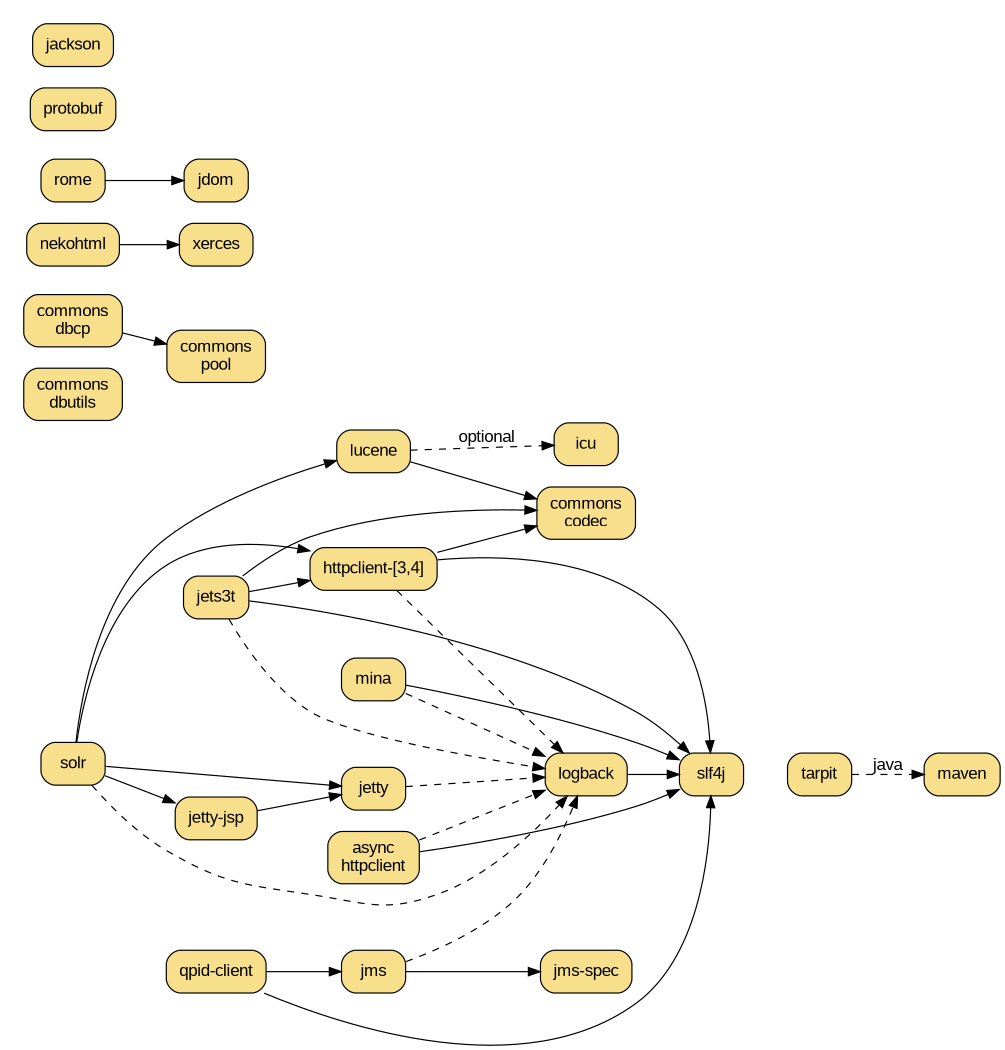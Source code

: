 digraph "RJack Gem Dependency Graph" {
  bgcolor="transparent";
  rankdir=LR;
  size="7.0,7.0";
  node [ shape=box, style="filled,rounded", fillcolor="#f8df8b",
         fontname="Arial", margin="0.15,0.1" ];
  edge [ fontname="Arial" ];

  "solr"          [ target=_parent, URL="solr/" ];
  "lucene"        [ target=_parent, URL="lucene/" ];

  "jets3t"        [ target=_parent, URL="jets3t/" ];

  "httpclient"    [ target=_parent, URL="httpclient-3/",
                          shape=record, label="httpclient-[3,4]" ];

  "icu"           [ target=_parent, URL="icu/" ];

  "jetty"         [ target=_parent, URL="jetty/" ];
  "jetty-jsp"     [ target=_parent, URL="jetty-jsp/" ];

  "slf4j"         [ target=_parent, URL="slf4j/", group=log ];
  "logback"       [ target=_parent, URL="logback/", group=log ];

  "commons-codec" [ label=<commons<br/>codec>
                    target=_parent, URL="commons-codec/", group=commons ];

  "jms-spec"      [ target=_parent, URL="jms-spec/", group=net ];
  "jms"           [ target=_parent, URL="jms/", group=net ];
  "mina"          [ target=_parent, URL="mina/", group=net ];
  "qpid-client"   [ target=_parent, URL="qpid-client/", group=net ];

  "async-httpclient" [ label=<async<br/>httpclient>
                       target=_parent, URL="async-httpclient/" ];

  subgraph cluster_db {
    style=invis
    "commons-dbcp"    [ label=<commons<br/>dbcp>
                        target=_parent, URL="commons-dbcp/", group=commons ];
    "commons-dbutils" [ label=<commons<br/>dbutils>
                        target=_parent, URL="commons-dbutils/", group=commons ];
    "commons-pool"    [ label=<commons<br/>pool>
                        target=_parent, URL="commons-pool/", group=commons ];
  }

  subgraph cluster_xml {
    style=invis
    "rome"          [ target=_parent, URL="rome/", group=ml ];
    "jdom"          [ target=_parent, URL="jdom/", group=ml ];
    "nekohtml"      [ target=_parent, URL="nekohtml/", group=ml ];
    "xerces"        [ target=_parent, URL="xerces/", group=ml ];
  }

  subgraph cluster_alt_parse {
    style=invis
    "jackson"       [ target=_parent, URL="jackson/" ];
    "protobuf"      [ target=_parent, URL="protobuf/" ];
  }

  "tarpit"        [ target=_parent, URL="tarpit/" ];
  "maven"         [ target=_parent, URL="maven/" ];

  "commons-dbcp" -> "commons-pool";
  "commons-dbutils" -> "commons-pool" [ style=invis ];

  "tarpit"       -> "maven" [ style=dashed, label="java" ];

  "jets3t"       -> "logback" [ style=dashed ];
  "jets3t"       -> "httpclient";
  "jets3t"       -> "commons-codec";
  "jets3t"       -> "slf4j";

  "rome"         -> "jdom"
  "nekohtml"     -> "xerces"

  "httpclient"   -> "commons-codec";
  "httpclient"   -> "logback" [ style=dashed ];
  "httpclient"   -> "slf4j";

  "jetty-jsp"    -> "jetty";
  "jetty"        -> "logback" [ style=dashed ];
#  "jetty"        -> "slf4j"   [ style=dashed, label="optional" ];

  "logback"      -> "slf4j";

  "jms"          -> "jms-spec";
  "jms"          -> "logback" [ style=dashed ];

  "mina"         -> "slf4j";
  "mina"         -> "logback" [ style=dashed ];

  "qpid-client"  -> "jms";
  "qpid-client"  -> "slf4j";
#  "qpid-client"  -> "logback" [ style=dashed ];

  "async-httpclient" -> "slf4j"
  "async-httpclient" -> "logback" [ style=dashed ];

  "lucene" -> "commons-codec"
  "lucene" -> "icu"           [ style=dashed, label="optional" ];

  "solr"   -> "lucene"
  "solr"   -> "jetty"
  "solr"   -> "jetty-jsp"
  "solr"   -> "httpclient"
  "solr"   -> "logback"       [ style=dashed ];
#  "solr"   -> "slf4j"

# for association only
  "slf4j" -> "tarpit" [ style=invis ];
}
